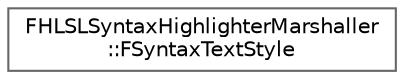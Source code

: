 digraph "Graphical Class Hierarchy"
{
 // INTERACTIVE_SVG=YES
 // LATEX_PDF_SIZE
  bgcolor="transparent";
  edge [fontname=Helvetica,fontsize=10,labelfontname=Helvetica,labelfontsize=10];
  node [fontname=Helvetica,fontsize=10,shape=box,height=0.2,width=0.4];
  rankdir="LR";
  Node0 [id="Node000000",label="FHLSLSyntaxHighlighterMarshaller\l::FSyntaxTextStyle",height=0.2,width=0.4,color="grey40", fillcolor="white", style="filled",URL="$db/dde/structFHLSLSyntaxHighlighterMarshaller_1_1FSyntaxTextStyle.html",tooltip=" "];
}
